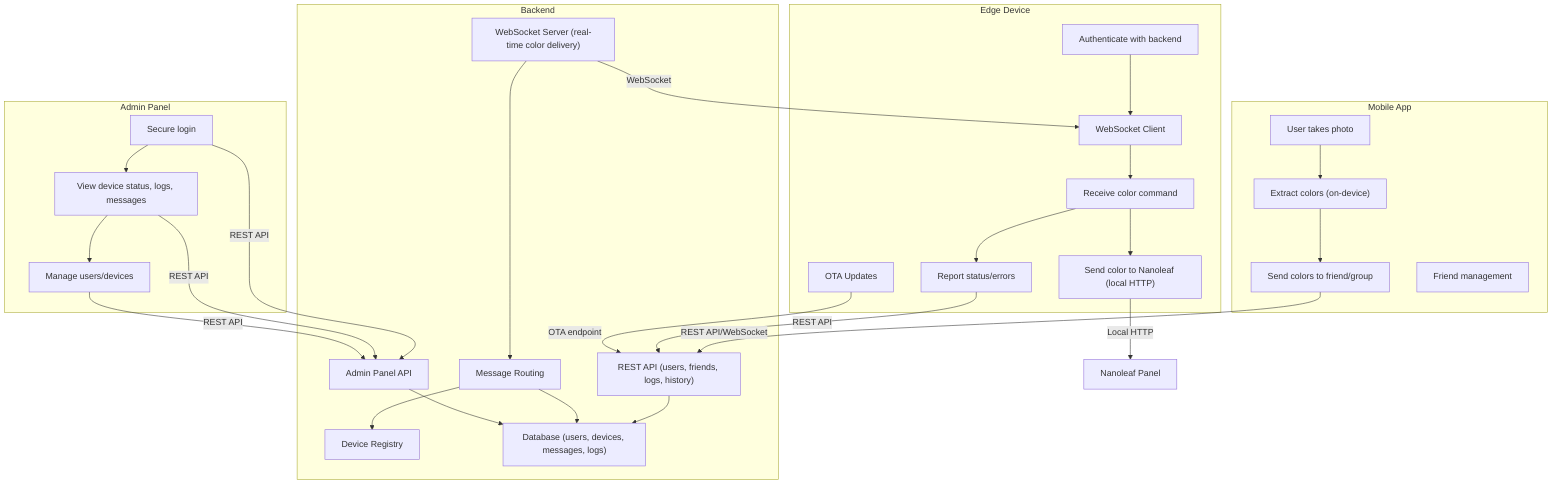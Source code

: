 flowchart TD
subgraph Mobile App
A1["User takes photo"]
A2["Extract colors (on-device)"]
A3["Send colors to friend/group"]
A4["Friend management"]
A1 --> A2 --> A3
A4
end

    subgraph Backend
        B1["REST API (users, friends, logs, history)"]
        B2["WebSocket Server (real-time color delivery)"]
        B3["Device Registry"]
        B4["Message Routing"]
        B5["Database (users, devices, messages, logs)"]
        B6["Admin Panel API"]
        B1 --> B5
        B2 --> B4
        B4 --> B3
        B4 --> B5
        B6 --> B5
    end

    subgraph Edge Device
        E1["Authenticate with backend"]
        E2["WebSocket Client"]
        E3["Receive color command"]
        E4["Send color to Nanoleaf (local HTTP)"]
        E5["Report status/errors"]
        E6["OTA Updates"]
        E1 --> E2 --> E3 --> E4
        E3 --> E5
        E6
    end

    subgraph Admin Panel
        AP1["Secure login"]
        AP2["View device status, logs, messages"]
        AP3["Manage users/devices"]
        AP1 --> AP2 --> AP3
    end

    A3 -- "REST API/WebSocket" --> B1
    B2 -- "WebSocket" --> E2
    E4 -- "Local HTTP" --> N1["Nanoleaf Panel"]
    AP1 -- "REST API" --> B6
    AP2 -- "REST API" --> B6
    AP3 -- "REST API" --> B6
    E5 -- "REST API" --> B1
    E6 -- "OTA endpoint" --> B1
